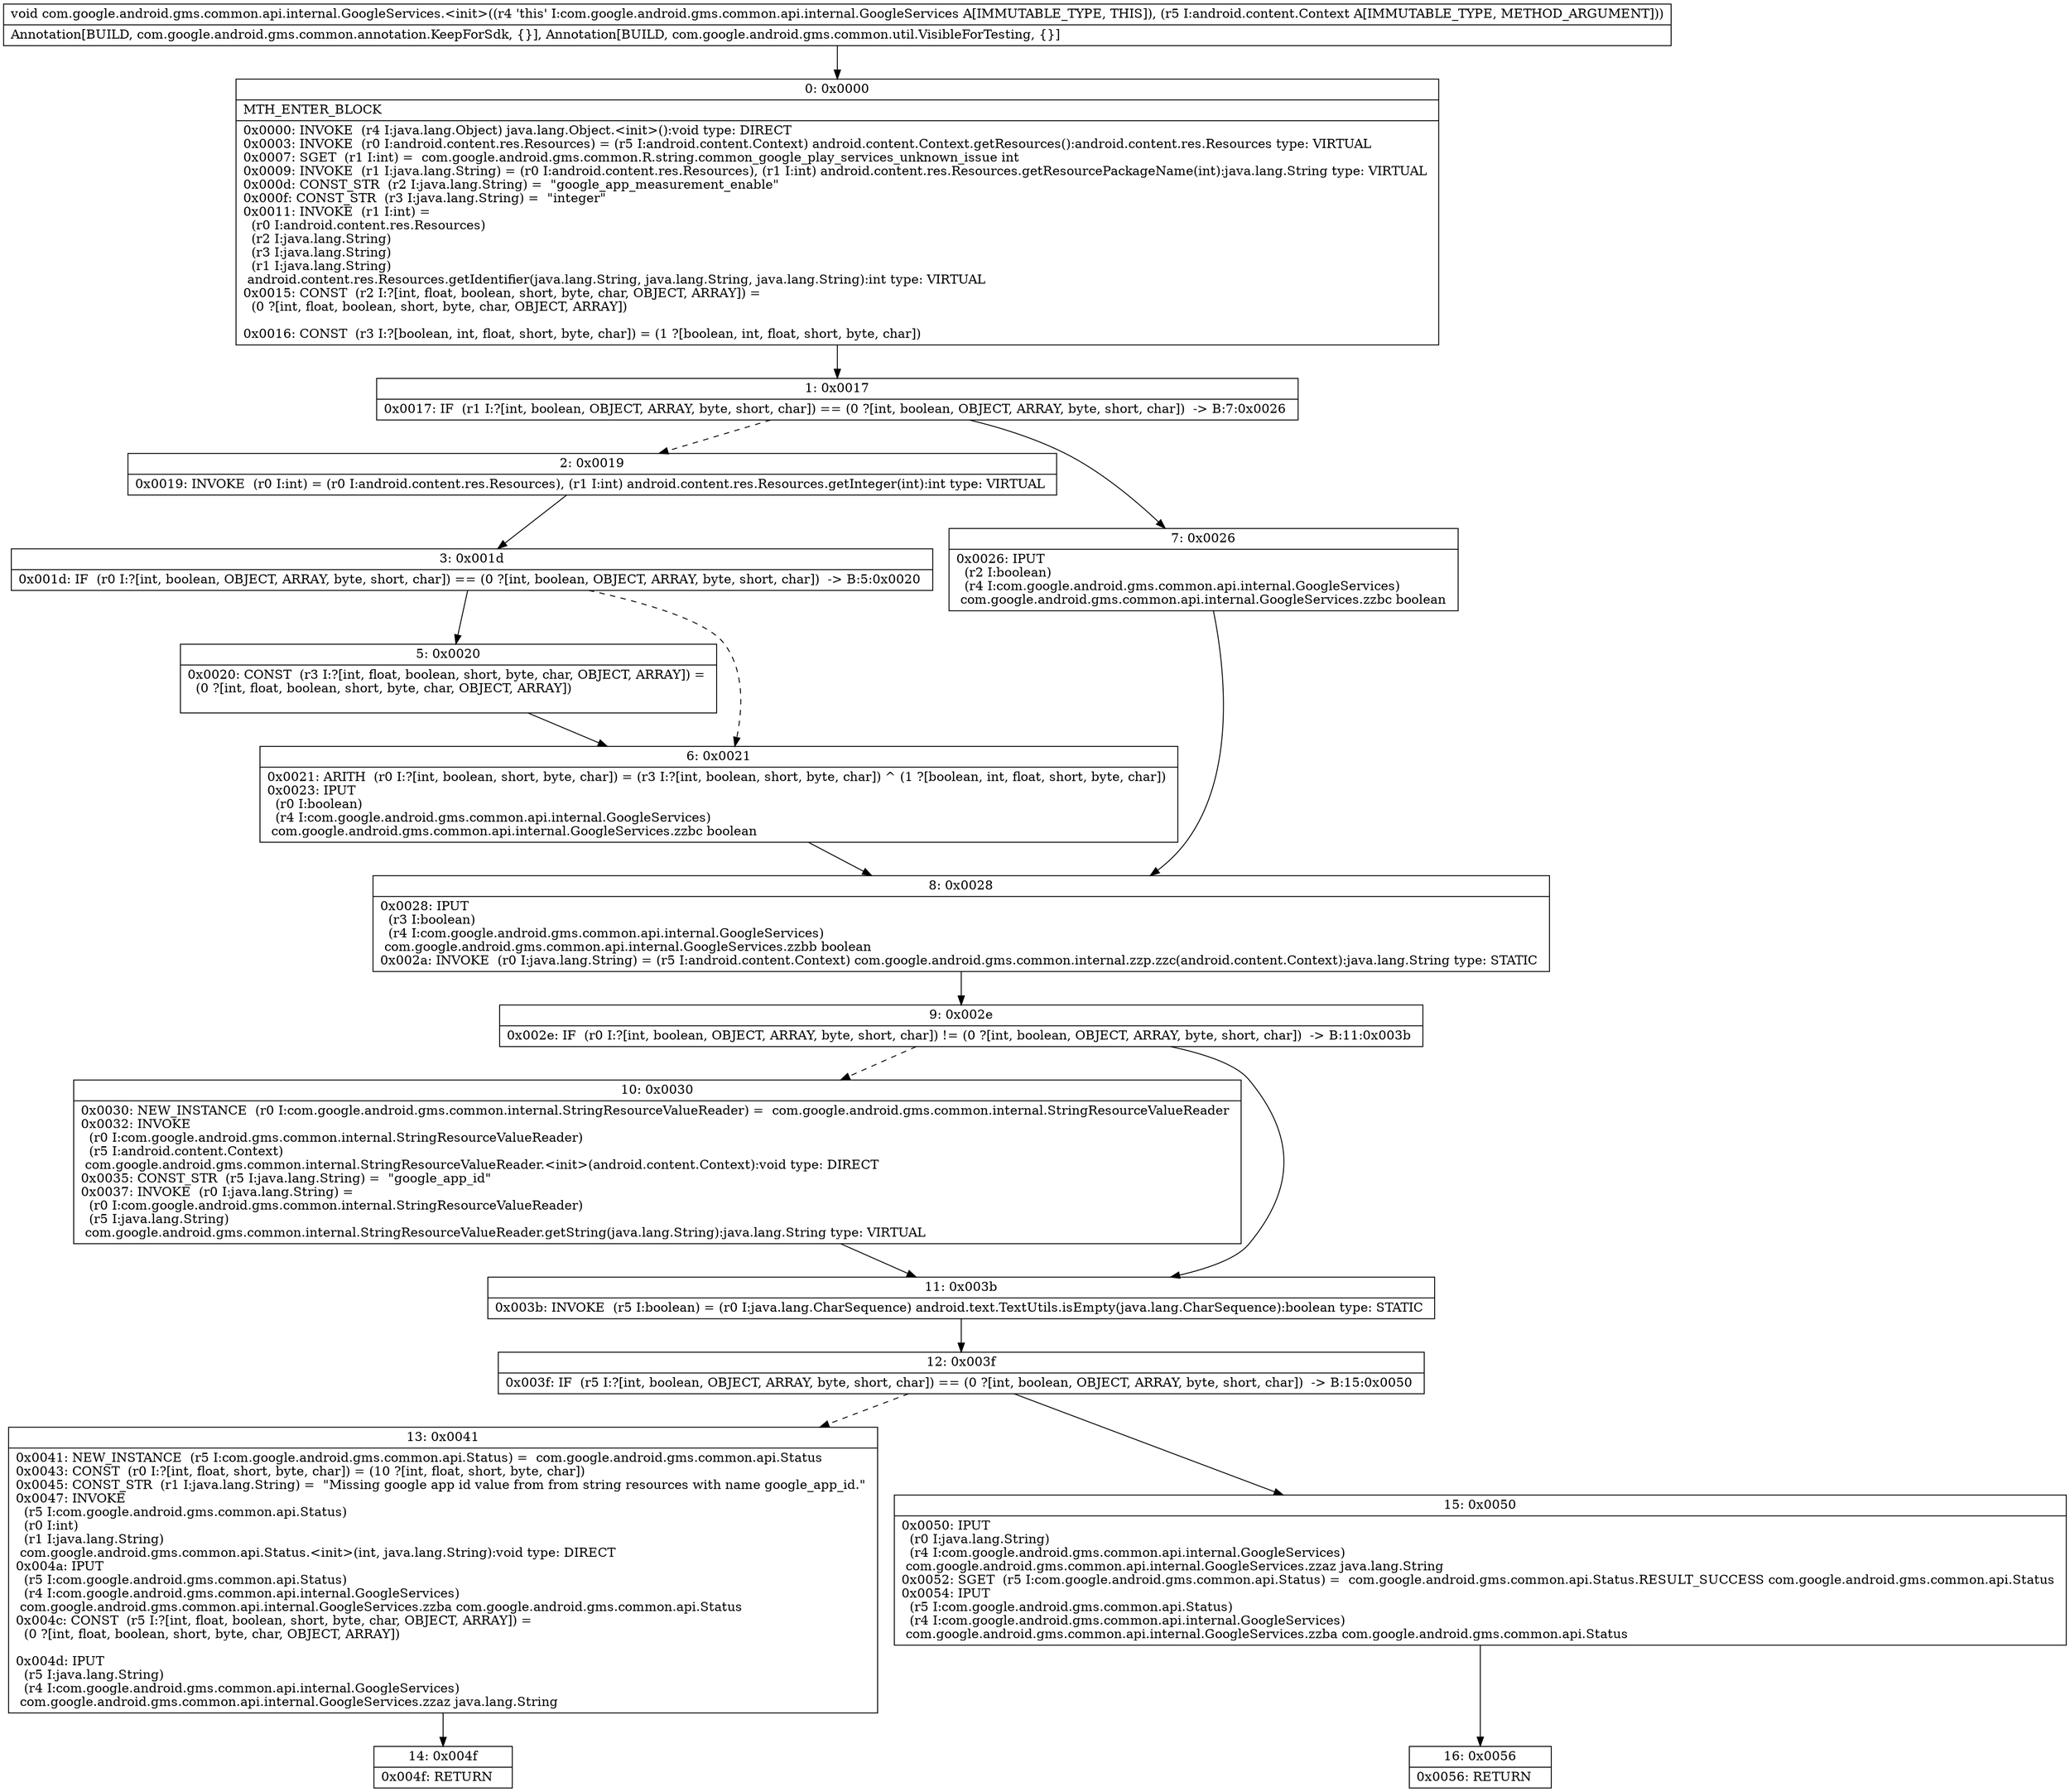digraph "CFG forcom.google.android.gms.common.api.internal.GoogleServices.\<init\>(Landroid\/content\/Context;)V" {
Node_0 [shape=record,label="{0\:\ 0x0000|MTH_ENTER_BLOCK\l|0x0000: INVOKE  (r4 I:java.lang.Object) java.lang.Object.\<init\>():void type: DIRECT \l0x0003: INVOKE  (r0 I:android.content.res.Resources) = (r5 I:android.content.Context) android.content.Context.getResources():android.content.res.Resources type: VIRTUAL \l0x0007: SGET  (r1 I:int) =  com.google.android.gms.common.R.string.common_google_play_services_unknown_issue int \l0x0009: INVOKE  (r1 I:java.lang.String) = (r0 I:android.content.res.Resources), (r1 I:int) android.content.res.Resources.getResourcePackageName(int):java.lang.String type: VIRTUAL \l0x000d: CONST_STR  (r2 I:java.lang.String) =  \"google_app_measurement_enable\" \l0x000f: CONST_STR  (r3 I:java.lang.String) =  \"integer\" \l0x0011: INVOKE  (r1 I:int) = \l  (r0 I:android.content.res.Resources)\l  (r2 I:java.lang.String)\l  (r3 I:java.lang.String)\l  (r1 I:java.lang.String)\l android.content.res.Resources.getIdentifier(java.lang.String, java.lang.String, java.lang.String):int type: VIRTUAL \l0x0015: CONST  (r2 I:?[int, float, boolean, short, byte, char, OBJECT, ARRAY]) = \l  (0 ?[int, float, boolean, short, byte, char, OBJECT, ARRAY])\l \l0x0016: CONST  (r3 I:?[boolean, int, float, short, byte, char]) = (1 ?[boolean, int, float, short, byte, char]) \l}"];
Node_1 [shape=record,label="{1\:\ 0x0017|0x0017: IF  (r1 I:?[int, boolean, OBJECT, ARRAY, byte, short, char]) == (0 ?[int, boolean, OBJECT, ARRAY, byte, short, char])  \-\> B:7:0x0026 \l}"];
Node_2 [shape=record,label="{2\:\ 0x0019|0x0019: INVOKE  (r0 I:int) = (r0 I:android.content.res.Resources), (r1 I:int) android.content.res.Resources.getInteger(int):int type: VIRTUAL \l}"];
Node_3 [shape=record,label="{3\:\ 0x001d|0x001d: IF  (r0 I:?[int, boolean, OBJECT, ARRAY, byte, short, char]) == (0 ?[int, boolean, OBJECT, ARRAY, byte, short, char])  \-\> B:5:0x0020 \l}"];
Node_5 [shape=record,label="{5\:\ 0x0020|0x0020: CONST  (r3 I:?[int, float, boolean, short, byte, char, OBJECT, ARRAY]) = \l  (0 ?[int, float, boolean, short, byte, char, OBJECT, ARRAY])\l \l}"];
Node_6 [shape=record,label="{6\:\ 0x0021|0x0021: ARITH  (r0 I:?[int, boolean, short, byte, char]) = (r3 I:?[int, boolean, short, byte, char]) ^ (1 ?[boolean, int, float, short, byte, char]) \l0x0023: IPUT  \l  (r0 I:boolean)\l  (r4 I:com.google.android.gms.common.api.internal.GoogleServices)\l com.google.android.gms.common.api.internal.GoogleServices.zzbc boolean \l}"];
Node_7 [shape=record,label="{7\:\ 0x0026|0x0026: IPUT  \l  (r2 I:boolean)\l  (r4 I:com.google.android.gms.common.api.internal.GoogleServices)\l com.google.android.gms.common.api.internal.GoogleServices.zzbc boolean \l}"];
Node_8 [shape=record,label="{8\:\ 0x0028|0x0028: IPUT  \l  (r3 I:boolean)\l  (r4 I:com.google.android.gms.common.api.internal.GoogleServices)\l com.google.android.gms.common.api.internal.GoogleServices.zzbb boolean \l0x002a: INVOKE  (r0 I:java.lang.String) = (r5 I:android.content.Context) com.google.android.gms.common.internal.zzp.zzc(android.content.Context):java.lang.String type: STATIC \l}"];
Node_9 [shape=record,label="{9\:\ 0x002e|0x002e: IF  (r0 I:?[int, boolean, OBJECT, ARRAY, byte, short, char]) != (0 ?[int, boolean, OBJECT, ARRAY, byte, short, char])  \-\> B:11:0x003b \l}"];
Node_10 [shape=record,label="{10\:\ 0x0030|0x0030: NEW_INSTANCE  (r0 I:com.google.android.gms.common.internal.StringResourceValueReader) =  com.google.android.gms.common.internal.StringResourceValueReader \l0x0032: INVOKE  \l  (r0 I:com.google.android.gms.common.internal.StringResourceValueReader)\l  (r5 I:android.content.Context)\l com.google.android.gms.common.internal.StringResourceValueReader.\<init\>(android.content.Context):void type: DIRECT \l0x0035: CONST_STR  (r5 I:java.lang.String) =  \"google_app_id\" \l0x0037: INVOKE  (r0 I:java.lang.String) = \l  (r0 I:com.google.android.gms.common.internal.StringResourceValueReader)\l  (r5 I:java.lang.String)\l com.google.android.gms.common.internal.StringResourceValueReader.getString(java.lang.String):java.lang.String type: VIRTUAL \l}"];
Node_11 [shape=record,label="{11\:\ 0x003b|0x003b: INVOKE  (r5 I:boolean) = (r0 I:java.lang.CharSequence) android.text.TextUtils.isEmpty(java.lang.CharSequence):boolean type: STATIC \l}"];
Node_12 [shape=record,label="{12\:\ 0x003f|0x003f: IF  (r5 I:?[int, boolean, OBJECT, ARRAY, byte, short, char]) == (0 ?[int, boolean, OBJECT, ARRAY, byte, short, char])  \-\> B:15:0x0050 \l}"];
Node_13 [shape=record,label="{13\:\ 0x0041|0x0041: NEW_INSTANCE  (r5 I:com.google.android.gms.common.api.Status) =  com.google.android.gms.common.api.Status \l0x0043: CONST  (r0 I:?[int, float, short, byte, char]) = (10 ?[int, float, short, byte, char]) \l0x0045: CONST_STR  (r1 I:java.lang.String) =  \"Missing google app id value from from string resources with name google_app_id.\" \l0x0047: INVOKE  \l  (r5 I:com.google.android.gms.common.api.Status)\l  (r0 I:int)\l  (r1 I:java.lang.String)\l com.google.android.gms.common.api.Status.\<init\>(int, java.lang.String):void type: DIRECT \l0x004a: IPUT  \l  (r5 I:com.google.android.gms.common.api.Status)\l  (r4 I:com.google.android.gms.common.api.internal.GoogleServices)\l com.google.android.gms.common.api.internal.GoogleServices.zzba com.google.android.gms.common.api.Status \l0x004c: CONST  (r5 I:?[int, float, boolean, short, byte, char, OBJECT, ARRAY]) = \l  (0 ?[int, float, boolean, short, byte, char, OBJECT, ARRAY])\l \l0x004d: IPUT  \l  (r5 I:java.lang.String)\l  (r4 I:com.google.android.gms.common.api.internal.GoogleServices)\l com.google.android.gms.common.api.internal.GoogleServices.zzaz java.lang.String \l}"];
Node_14 [shape=record,label="{14\:\ 0x004f|0x004f: RETURN   \l}"];
Node_15 [shape=record,label="{15\:\ 0x0050|0x0050: IPUT  \l  (r0 I:java.lang.String)\l  (r4 I:com.google.android.gms.common.api.internal.GoogleServices)\l com.google.android.gms.common.api.internal.GoogleServices.zzaz java.lang.String \l0x0052: SGET  (r5 I:com.google.android.gms.common.api.Status) =  com.google.android.gms.common.api.Status.RESULT_SUCCESS com.google.android.gms.common.api.Status \l0x0054: IPUT  \l  (r5 I:com.google.android.gms.common.api.Status)\l  (r4 I:com.google.android.gms.common.api.internal.GoogleServices)\l com.google.android.gms.common.api.internal.GoogleServices.zzba com.google.android.gms.common.api.Status \l}"];
Node_16 [shape=record,label="{16\:\ 0x0056|0x0056: RETURN   \l}"];
MethodNode[shape=record,label="{void com.google.android.gms.common.api.internal.GoogleServices.\<init\>((r4 'this' I:com.google.android.gms.common.api.internal.GoogleServices A[IMMUTABLE_TYPE, THIS]), (r5 I:android.content.Context A[IMMUTABLE_TYPE, METHOD_ARGUMENT]))  | Annotation[BUILD, com.google.android.gms.common.annotation.KeepForSdk, \{\}], Annotation[BUILD, com.google.android.gms.common.util.VisibleForTesting, \{\}]\l}"];
MethodNode -> Node_0;
Node_0 -> Node_1;
Node_1 -> Node_2[style=dashed];
Node_1 -> Node_7;
Node_2 -> Node_3;
Node_3 -> Node_5;
Node_3 -> Node_6[style=dashed];
Node_5 -> Node_6;
Node_6 -> Node_8;
Node_7 -> Node_8;
Node_8 -> Node_9;
Node_9 -> Node_10[style=dashed];
Node_9 -> Node_11;
Node_10 -> Node_11;
Node_11 -> Node_12;
Node_12 -> Node_13[style=dashed];
Node_12 -> Node_15;
Node_13 -> Node_14;
Node_15 -> Node_16;
}

